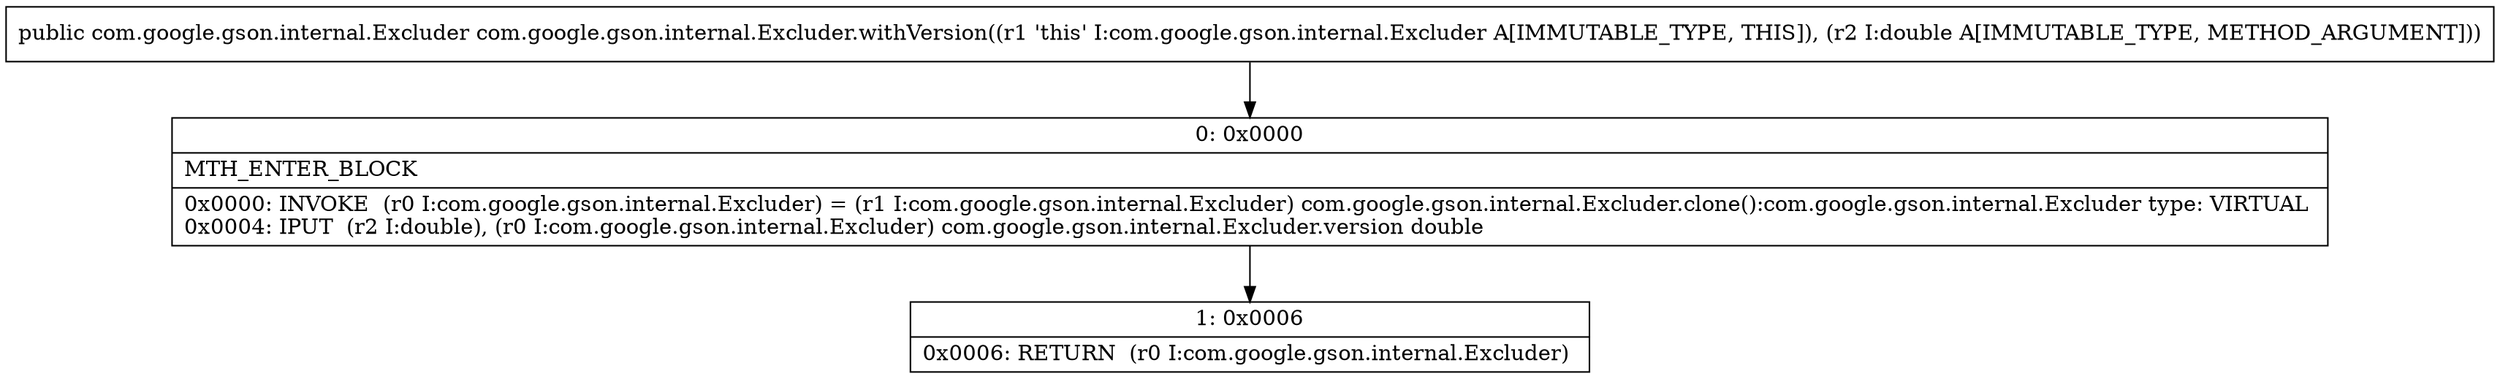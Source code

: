 digraph "CFG forcom.google.gson.internal.Excluder.withVersion(D)Lcom\/google\/gson\/internal\/Excluder;" {
Node_0 [shape=record,label="{0\:\ 0x0000|MTH_ENTER_BLOCK\l|0x0000: INVOKE  (r0 I:com.google.gson.internal.Excluder) = (r1 I:com.google.gson.internal.Excluder) com.google.gson.internal.Excluder.clone():com.google.gson.internal.Excluder type: VIRTUAL \l0x0004: IPUT  (r2 I:double), (r0 I:com.google.gson.internal.Excluder) com.google.gson.internal.Excluder.version double \l}"];
Node_1 [shape=record,label="{1\:\ 0x0006|0x0006: RETURN  (r0 I:com.google.gson.internal.Excluder) \l}"];
MethodNode[shape=record,label="{public com.google.gson.internal.Excluder com.google.gson.internal.Excluder.withVersion((r1 'this' I:com.google.gson.internal.Excluder A[IMMUTABLE_TYPE, THIS]), (r2 I:double A[IMMUTABLE_TYPE, METHOD_ARGUMENT])) }"];
MethodNode -> Node_0;
Node_0 -> Node_1;
}

